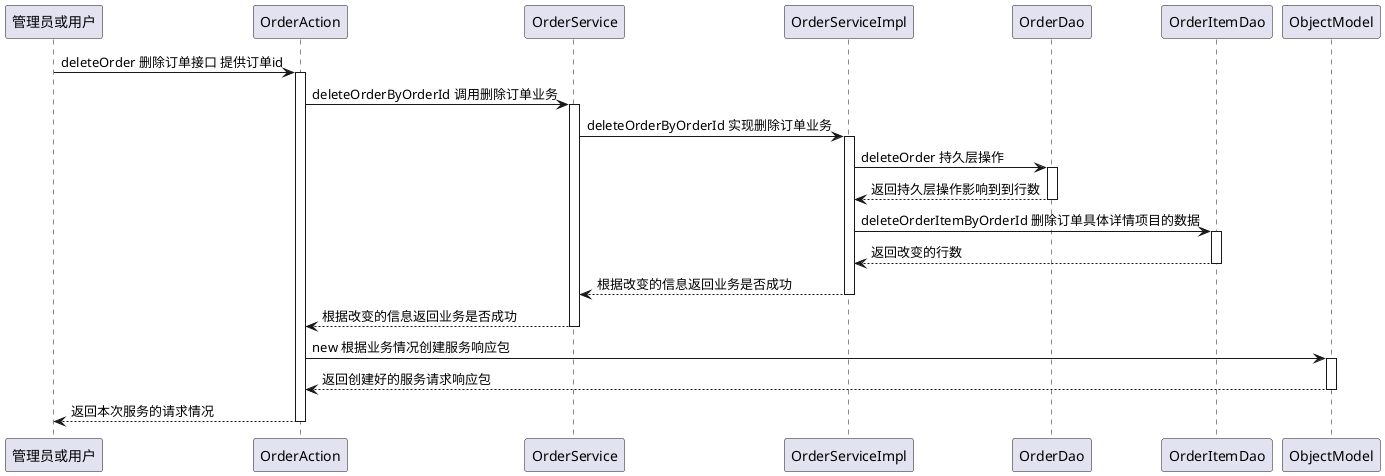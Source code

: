 @startuml
participant 管理员或用户
管理员或用户 -> OrderAction : deleteOrder 删除订单接口 提供订单id
activate OrderAction
OrderAction -> OrderService : deleteOrderByOrderId 调用删除订单业务
activate OrderService
OrderService -> OrderServiceImpl : deleteOrderByOrderId 实现删除订单业务
activate OrderServiceImpl
OrderServiceImpl -> OrderDao : deleteOrder 持久层操作
activate OrderDao
OrderDao --> OrderServiceImpl : 返回持久层操作影响到到行数
deactivate OrderDao
OrderServiceImpl -> OrderItemDao : deleteOrderItemByOrderId 删除订单具体详情项目的数据
activate OrderItemDao
OrderItemDao --> OrderServiceImpl : 返回改变的行数
deactivate OrderItemDao
OrderServiceImpl --> OrderService : 根据改变的信息返回业务是否成功
deactivate OrderServiceImpl
OrderService --> OrderAction : 根据改变的信息返回业务是否成功
deactivate OrderService
OrderAction -> ObjectModel : new 根据业务情况创建服务响应包
activate ObjectModel
ObjectModel --> OrderAction : 返回创建好的服务请求响应包
deactivate ObjectModel
return 返回本次服务的请求情况
@enduml
